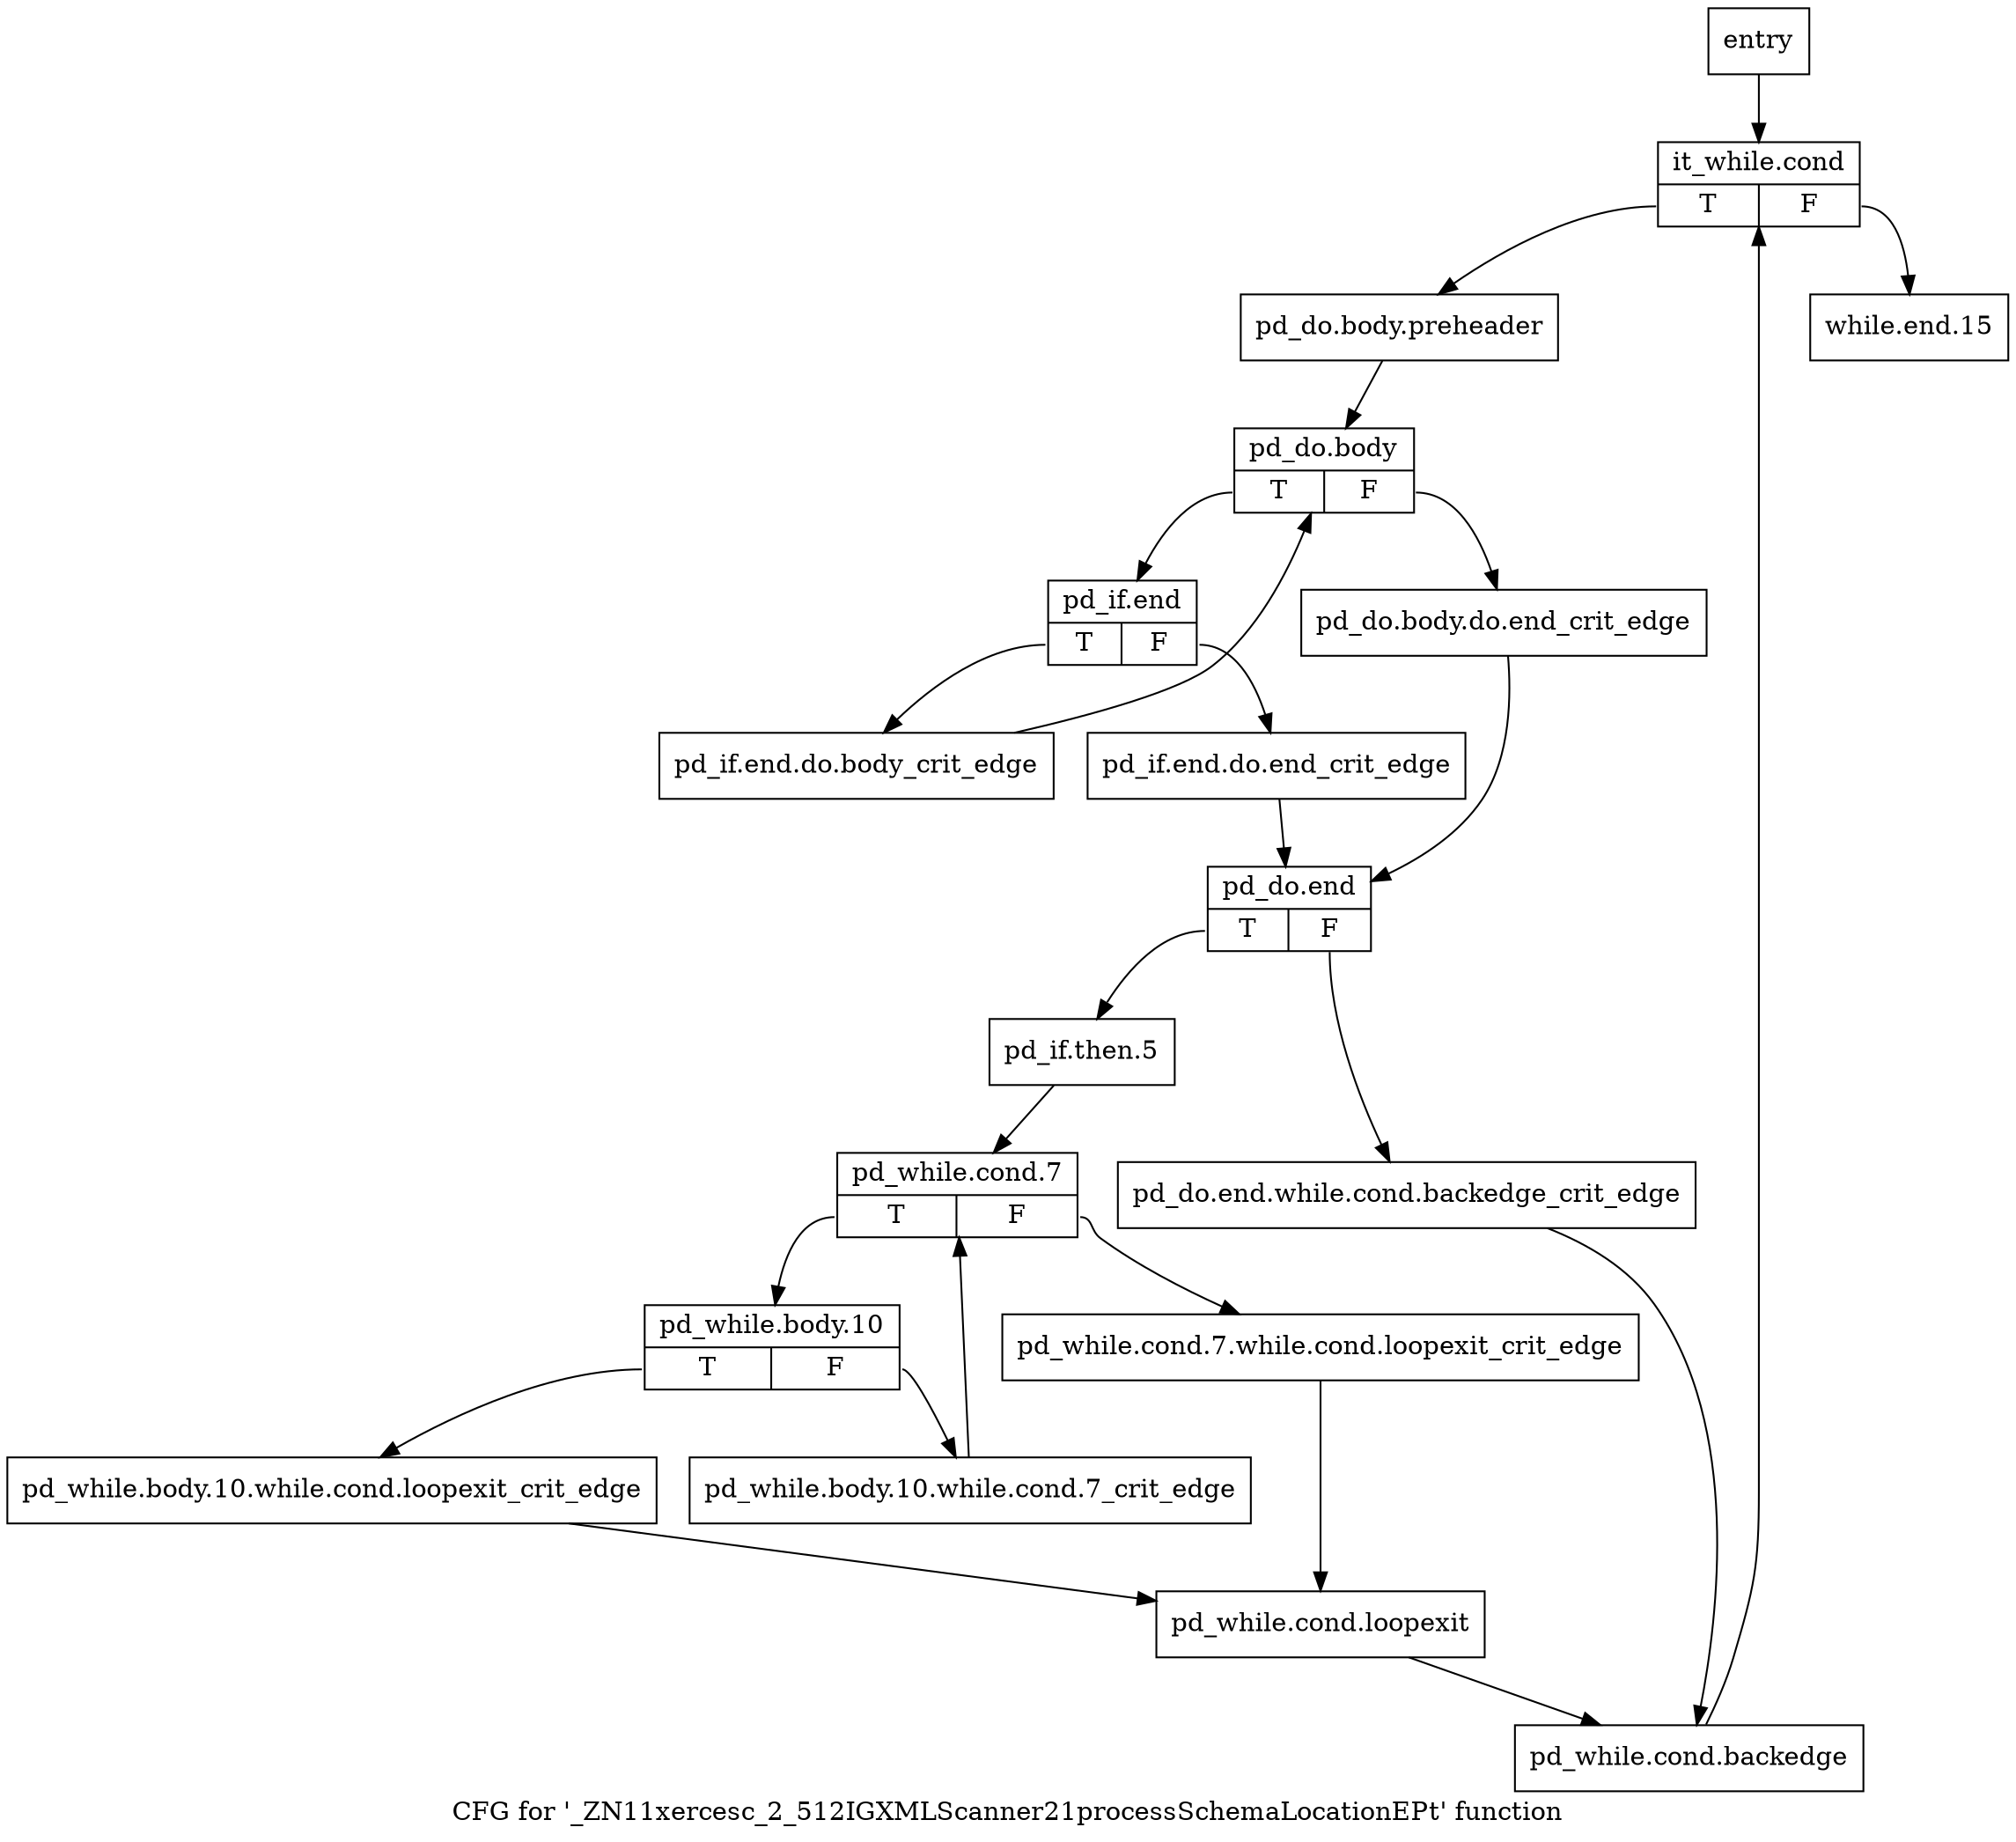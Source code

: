digraph "CFG for '_ZN11xercesc_2_512IGXMLScanner21processSchemaLocationEPt' function" {
	label="CFG for '_ZN11xercesc_2_512IGXMLScanner21processSchemaLocationEPt' function";

	Node0x384d7d0 [shape=record,label="{entry}"];
	Node0x384d7d0 -> Node0x384d870;
	Node0x384d820 [shape=record,label="{pd_while.cond.loopexit}"];
	Node0x384d820 -> Node0x385ea50;
	Node0x384d870 [shape=record,label="{it_while.cond|{<s0>T|<s1>F}}"];
	Node0x384d870:s0 -> Node0x384d8c0;
	Node0x384d870:s1 -> Node0x385ec80;
	Node0x384d8c0 [shape=record,label="{pd_do.body.preheader}"];
	Node0x384d8c0 -> Node0x385e820;
	Node0x385e820 [shape=record,label="{pd_do.body|{<s0>T|<s1>F}}"];
	Node0x385e820:s0 -> Node0x385e8c0;
	Node0x385e820:s1 -> Node0x385e870;
	Node0x385e870 [shape=record,label="{pd_do.body.do.end_crit_edge}"];
	Node0x385e870 -> Node0x385e9b0;
	Node0x385e8c0 [shape=record,label="{pd_if.end|{<s0>T|<s1>F}}"];
	Node0x385e8c0:s0 -> Node0x385e960;
	Node0x385e8c0:s1 -> Node0x385e910;
	Node0x385e910 [shape=record,label="{pd_if.end.do.end_crit_edge}"];
	Node0x385e910 -> Node0x385e9b0;
	Node0x385e960 [shape=record,label="{pd_if.end.do.body_crit_edge}"];
	Node0x385e960 -> Node0x385e820;
	Node0x385e9b0 [shape=record,label="{pd_do.end|{<s0>T|<s1>F}}"];
	Node0x385e9b0:s0 -> Node0x385eaa0;
	Node0x385e9b0:s1 -> Node0x385ea00;
	Node0x385ea00 [shape=record,label="{pd_do.end.while.cond.backedge_crit_edge}"];
	Node0x385ea00 -> Node0x385ea50;
	Node0x385ea50 [shape=record,label="{pd_while.cond.backedge}"];
	Node0x385ea50 -> Node0x384d870;
	Node0x385eaa0 [shape=record,label="{pd_if.then.5}"];
	Node0x385eaa0 -> Node0x385eaf0;
	Node0x385eaf0 [shape=record,label="{pd_while.cond.7|{<s0>T|<s1>F}}"];
	Node0x385eaf0:s0 -> Node0x385eb90;
	Node0x385eaf0:s1 -> Node0x385eb40;
	Node0x385eb40 [shape=record,label="{pd_while.cond.7.while.cond.loopexit_crit_edge}"];
	Node0x385eb40 -> Node0x384d820;
	Node0x385eb90 [shape=record,label="{pd_while.body.10|{<s0>T|<s1>F}}"];
	Node0x385eb90:s0 -> Node0x385ec30;
	Node0x385eb90:s1 -> Node0x385ebe0;
	Node0x385ebe0 [shape=record,label="{pd_while.body.10.while.cond.7_crit_edge}"];
	Node0x385ebe0 -> Node0x385eaf0;
	Node0x385ec30 [shape=record,label="{pd_while.body.10.while.cond.loopexit_crit_edge}"];
	Node0x385ec30 -> Node0x384d820;
	Node0x385ec80 [shape=record,label="{while.end.15}"];
}
